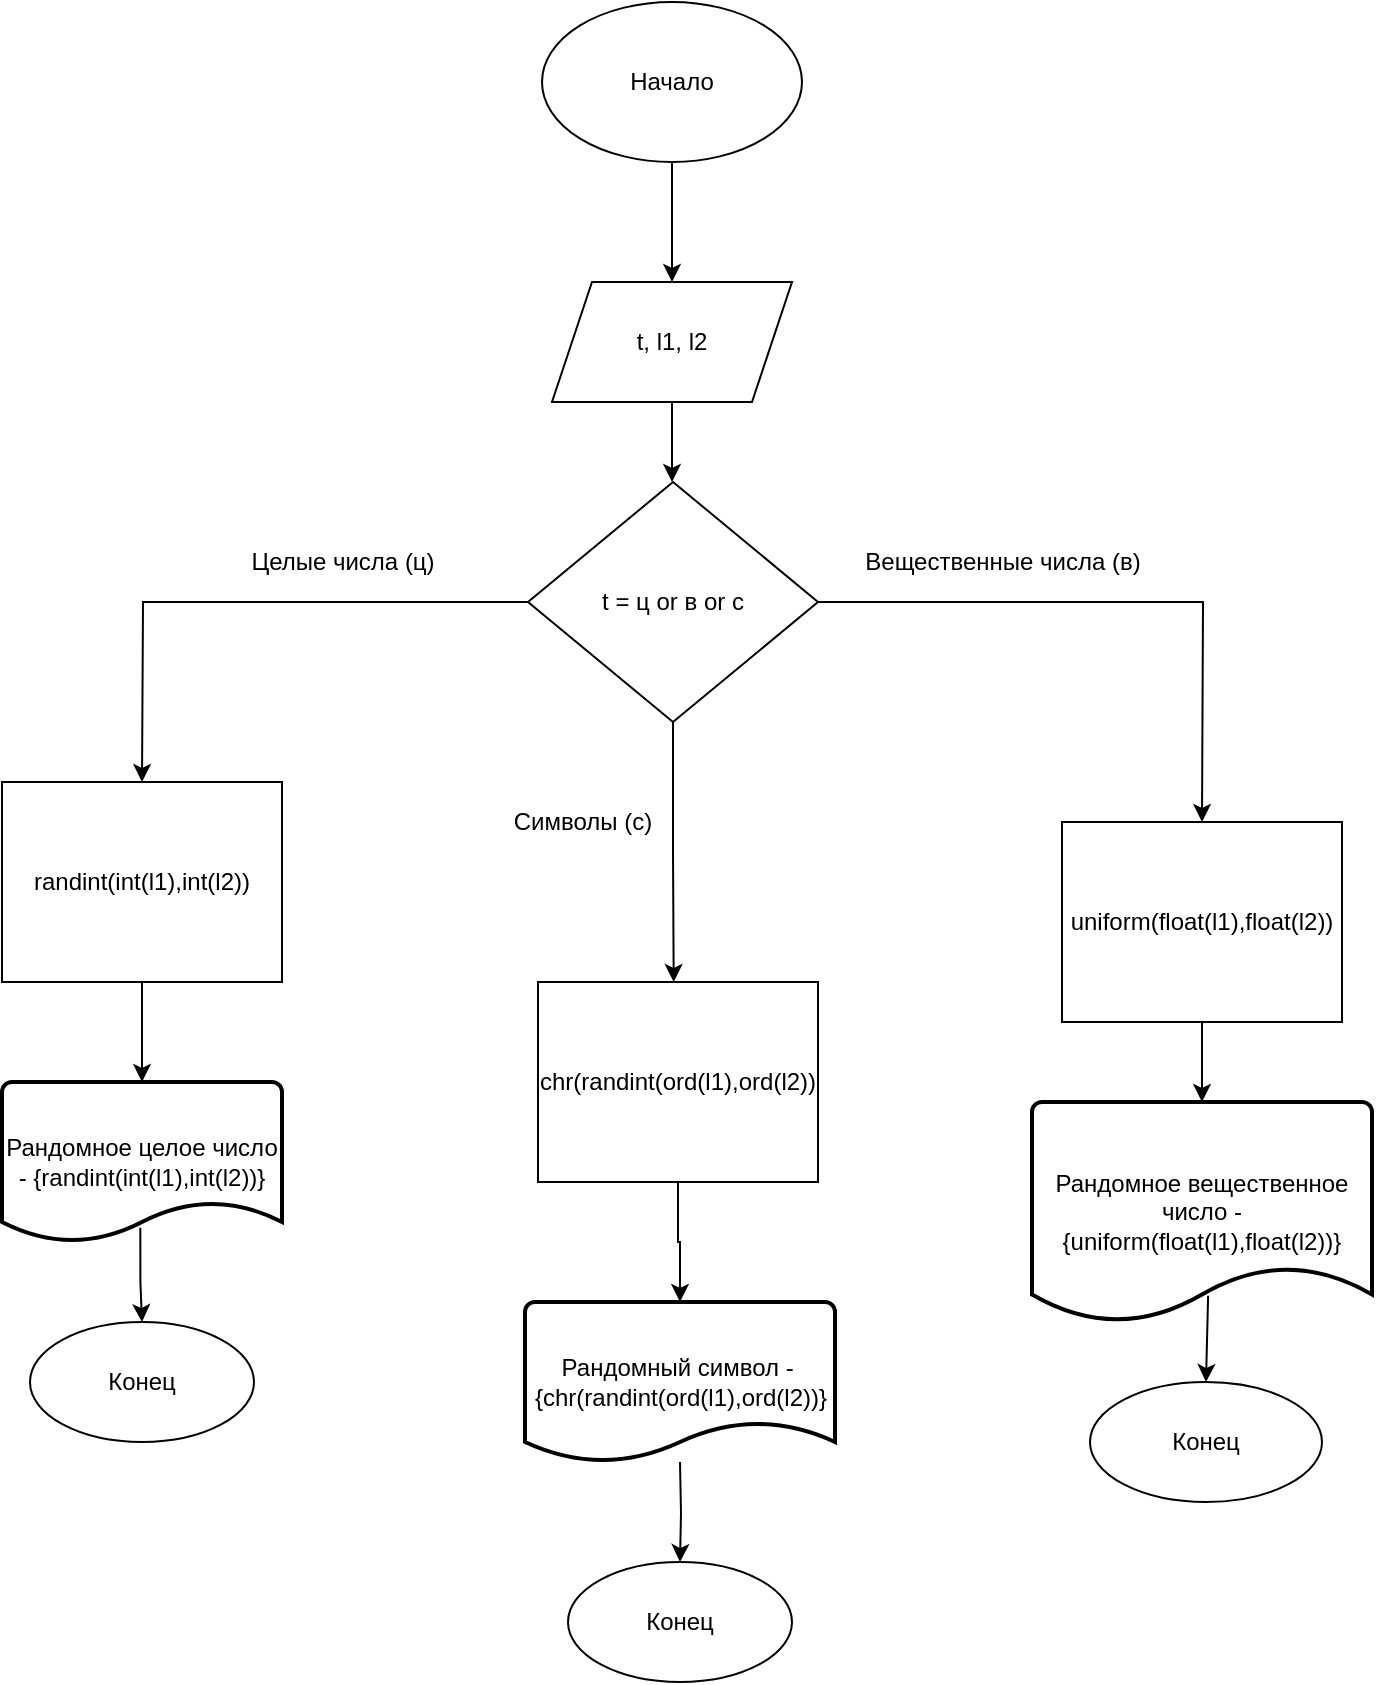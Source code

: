 <mxfile version="16.5.1" type="device"><diagram id="QXOVNTtsmMVVvQDCPEhc" name="Page-1"><mxGraphModel dx="1117" dy="770" grid="1" gridSize="10" guides="1" tooltips="1" connect="1" arrows="1" fold="1" page="1" pageScale="1" pageWidth="850" pageHeight="1100" math="0" shadow="0"><root><mxCell id="0"/><mxCell id="1" parent="0"/><mxCell id="iHQNfEN6UmT1QwGv4W2q-1" value="Начало" style="ellipse;whiteSpace=wrap;html=1;" vertex="1" parent="1"><mxGeometry x="360" y="30" width="130" height="80" as="geometry"/></mxCell><mxCell id="iHQNfEN6UmT1QwGv4W2q-2" value="t, l1, l2" style="shape=parallelogram;perimeter=parallelogramPerimeter;whiteSpace=wrap;html=1;fixedSize=1;fontStyle=0" vertex="1" parent="1"><mxGeometry x="365" y="170" width="120" height="60" as="geometry"/></mxCell><mxCell id="iHQNfEN6UmT1QwGv4W2q-3" value="" style="endArrow=classic;html=1;rounded=0;exitX=0.5;exitY=1;exitDx=0;exitDy=0;entryX=0.5;entryY=0;entryDx=0;entryDy=0;fontStyle=0" edge="1" parent="1" source="iHQNfEN6UmT1QwGv4W2q-1" target="iHQNfEN6UmT1QwGv4W2q-2"><mxGeometry width="50" height="50" relative="1" as="geometry"><mxPoint x="360" y="340" as="sourcePoint"/><mxPoint x="410" y="290" as="targetPoint"/></mxGeometry></mxCell><mxCell id="iHQNfEN6UmT1QwGv4W2q-5" value="" style="endArrow=classic;html=1;rounded=0;exitX=0.5;exitY=1;exitDx=0;exitDy=0;entryX=0.5;entryY=0;entryDx=0;entryDy=0;fontStyle=0" edge="1" parent="1" source="iHQNfEN6UmT1QwGv4W2q-2"><mxGeometry width="50" height="50" relative="1" as="geometry"><mxPoint x="360" y="340" as="sourcePoint"/><mxPoint x="425" y="270" as="targetPoint"/></mxGeometry></mxCell><mxCell id="iHQNfEN6UmT1QwGv4W2q-14" style="edgeStyle=orthogonalEdgeStyle;rounded=0;orthogonalLoop=1;jettySize=auto;html=1;exitX=0.5;exitY=1;exitDx=0;exitDy=0;entryX=0.5;entryY=0;entryDx=0;entryDy=0;entryPerimeter=0;fontStyle=0" edge="1" parent="1" source="iHQNfEN6UmT1QwGv4W2q-13" target="iHQNfEN6UmT1QwGv4W2q-17"><mxGeometry relative="1" as="geometry"><mxPoint x="590.0" y="480" as="targetPoint"/></mxGeometry></mxCell><mxCell id="iHQNfEN6UmT1QwGv4W2q-13" value="uniform(float(l1),float(l2))" style="rounded=0;whiteSpace=wrap;html=1;fontStyle=0" vertex="1" parent="1"><mxGeometry x="620" y="440" width="140" height="100" as="geometry"/></mxCell><mxCell id="iHQNfEN6UmT1QwGv4W2q-17" value="Рандомное вещественное число - {uniform(float(l1),float(l2))}" style="strokeWidth=2;html=1;shape=mxgraph.flowchart.document2;whiteSpace=wrap;size=0.25;fontStyle=0" vertex="1" parent="1"><mxGeometry x="605" y="580" width="170" height="110" as="geometry"/></mxCell><mxCell id="iHQNfEN6UmT1QwGv4W2q-30" value="Конец" style="ellipse;whiteSpace=wrap;html=1;fontStyle=0" vertex="1" parent="1"><mxGeometry x="634" y="720" width="116" height="60" as="geometry"/></mxCell><mxCell id="iHQNfEN6UmT1QwGv4W2q-31" value="" style="endArrow=classic;html=1;rounded=0;exitX=0.518;exitY=0.881;exitDx=0;exitDy=0;exitPerimeter=0;fontStyle=0;entryX=0.5;entryY=0;entryDx=0;entryDy=0;" edge="1" parent="1" source="iHQNfEN6UmT1QwGv4W2q-17" target="iHQNfEN6UmT1QwGv4W2q-30"><mxGeometry width="50" height="50" relative="1" as="geometry"><mxPoint x="288.2" y="439.51" as="sourcePoint"/><mxPoint x="593" y="660" as="targetPoint"/></mxGeometry></mxCell><mxCell id="iHQNfEN6UmT1QwGv4W2q-34" style="edgeStyle=orthogonalEdgeStyle;rounded=0;orthogonalLoop=1;jettySize=auto;html=1;exitX=0;exitY=0.5;exitDx=0;exitDy=0;" edge="1" parent="1" source="iHQNfEN6UmT1QwGv4W2q-33"><mxGeometry relative="1" as="geometry"><mxPoint x="160" y="420" as="targetPoint"/></mxGeometry></mxCell><mxCell id="iHQNfEN6UmT1QwGv4W2q-35" style="edgeStyle=orthogonalEdgeStyle;rounded=0;orthogonalLoop=1;jettySize=auto;html=1;exitX=1;exitY=0.5;exitDx=0;exitDy=0;" edge="1" parent="1" source="iHQNfEN6UmT1QwGv4W2q-33"><mxGeometry relative="1" as="geometry"><mxPoint x="690" y="440" as="targetPoint"/></mxGeometry></mxCell><mxCell id="iHQNfEN6UmT1QwGv4W2q-36" style="edgeStyle=orthogonalEdgeStyle;rounded=0;orthogonalLoop=1;jettySize=auto;html=1;exitX=0.5;exitY=1;exitDx=0;exitDy=0;" edge="1" parent="1" source="iHQNfEN6UmT1QwGv4W2q-33"><mxGeometry relative="1" as="geometry"><mxPoint x="425.857" y="520" as="targetPoint"/></mxGeometry></mxCell><mxCell id="iHQNfEN6UmT1QwGv4W2q-33" value="t = ц or в or с" style="rhombus;whiteSpace=wrap;html=1;" vertex="1" parent="1"><mxGeometry x="353" y="270" width="145" height="120" as="geometry"/></mxCell><mxCell id="iHQNfEN6UmT1QwGv4W2q-37" value="Целые числа (ц)" style="text;html=1;align=center;verticalAlign=middle;resizable=0;points=[];autosize=1;strokeColor=none;fillColor=none;" vertex="1" parent="1"><mxGeometry x="205" y="300" width="110" height="20" as="geometry"/></mxCell><mxCell id="iHQNfEN6UmT1QwGv4W2q-38" value="Вещественные числа (в)" style="text;html=1;align=center;verticalAlign=middle;resizable=0;points=[];autosize=1;strokeColor=none;fillColor=none;" vertex="1" parent="1"><mxGeometry x="515" y="300" width="150" height="20" as="geometry"/></mxCell><mxCell id="iHQNfEN6UmT1QwGv4W2q-39" value="Символы (с)" style="text;html=1;align=center;verticalAlign=middle;resizable=0;points=[];autosize=1;strokeColor=none;fillColor=none;" vertex="1" parent="1"><mxGeometry x="340" y="430" width="80" height="20" as="geometry"/></mxCell><mxCell id="iHQNfEN6UmT1QwGv4W2q-46" style="edgeStyle=orthogonalEdgeStyle;rounded=0;orthogonalLoop=1;jettySize=auto;html=1;exitX=0.5;exitY=1;exitDx=0;exitDy=0;entryX=0.5;entryY=0;entryDx=0;entryDy=0;entryPerimeter=0;" edge="1" parent="1" source="iHQNfEN6UmT1QwGv4W2q-40" target="iHQNfEN6UmT1QwGv4W2q-43"><mxGeometry relative="1" as="geometry"/></mxCell><mxCell id="iHQNfEN6UmT1QwGv4W2q-40" value="randint(int(l1),int(l2))" style="rounded=0;whiteSpace=wrap;html=1;fontStyle=0" vertex="1" parent="1"><mxGeometry x="90" y="420" width="140" height="100" as="geometry"/></mxCell><mxCell id="iHQNfEN6UmT1QwGv4W2q-49" style="edgeStyle=orthogonalEdgeStyle;rounded=0;orthogonalLoop=1;jettySize=auto;html=1;exitX=0.5;exitY=1;exitDx=0;exitDy=0;entryX=0.5;entryY=0;entryDx=0;entryDy=0;entryPerimeter=0;" edge="1" parent="1" source="iHQNfEN6UmT1QwGv4W2q-41" target="iHQNfEN6UmT1QwGv4W2q-42"><mxGeometry relative="1" as="geometry"/></mxCell><mxCell id="iHQNfEN6UmT1QwGv4W2q-41" value="chr(randint(ord(l1),ord(l2))" style="rounded=0;whiteSpace=wrap;html=1;fontStyle=0" vertex="1" parent="1"><mxGeometry x="358" y="520" width="140" height="100" as="geometry"/></mxCell><mxCell id="iHQNfEN6UmT1QwGv4W2q-42" value="Рандомный символ -&amp;nbsp; {chr(randint(ord(l1),ord(l2))}" style="strokeWidth=2;html=1;shape=mxgraph.flowchart.document2;whiteSpace=wrap;size=0.25;fontStyle=0" vertex="1" parent="1"><mxGeometry x="351.5" y="680" width="155" height="80" as="geometry"/></mxCell><mxCell id="iHQNfEN6UmT1QwGv4W2q-43" value="Рандомное целое число - {randint(int(l1),int(l2))}" style="strokeWidth=2;html=1;shape=mxgraph.flowchart.document2;whiteSpace=wrap;size=0.25;fontStyle=0" vertex="1" parent="1"><mxGeometry x="90" y="570" width="140" height="80" as="geometry"/></mxCell><mxCell id="iHQNfEN6UmT1QwGv4W2q-44" value="Конец" style="ellipse;whiteSpace=wrap;html=1;fontStyle=0" vertex="1" parent="1"><mxGeometry x="373" y="810" width="112" height="60" as="geometry"/></mxCell><mxCell id="iHQNfEN6UmT1QwGv4W2q-45" value="Конец" style="ellipse;whiteSpace=wrap;html=1;fontStyle=0" vertex="1" parent="1"><mxGeometry x="104" y="690" width="112" height="60" as="geometry"/></mxCell><mxCell id="iHQNfEN6UmT1QwGv4W2q-47" style="edgeStyle=orthogonalEdgeStyle;rounded=0;orthogonalLoop=1;jettySize=auto;html=1;exitX=0.494;exitY=0.911;exitDx=0;exitDy=0;entryX=0.5;entryY=0;entryDx=0;entryDy=0;exitPerimeter=0;" edge="1" parent="1" source="iHQNfEN6UmT1QwGv4W2q-43" target="iHQNfEN6UmT1QwGv4W2q-45"><mxGeometry relative="1" as="geometry"><mxPoint x="170" y="530" as="sourcePoint"/><mxPoint x="170" y="580" as="targetPoint"/></mxGeometry></mxCell><mxCell id="iHQNfEN6UmT1QwGv4W2q-48" style="edgeStyle=orthogonalEdgeStyle;rounded=0;orthogonalLoop=1;jettySize=auto;html=1;entryX=0.5;entryY=0;entryDx=0;entryDy=0;" edge="1" parent="1" target="iHQNfEN6UmT1QwGv4W2q-44"><mxGeometry relative="1" as="geometry"><mxPoint x="429" y="760" as="sourcePoint"/><mxPoint x="180" y="590" as="targetPoint"/></mxGeometry></mxCell></root></mxGraphModel></diagram></mxfile>